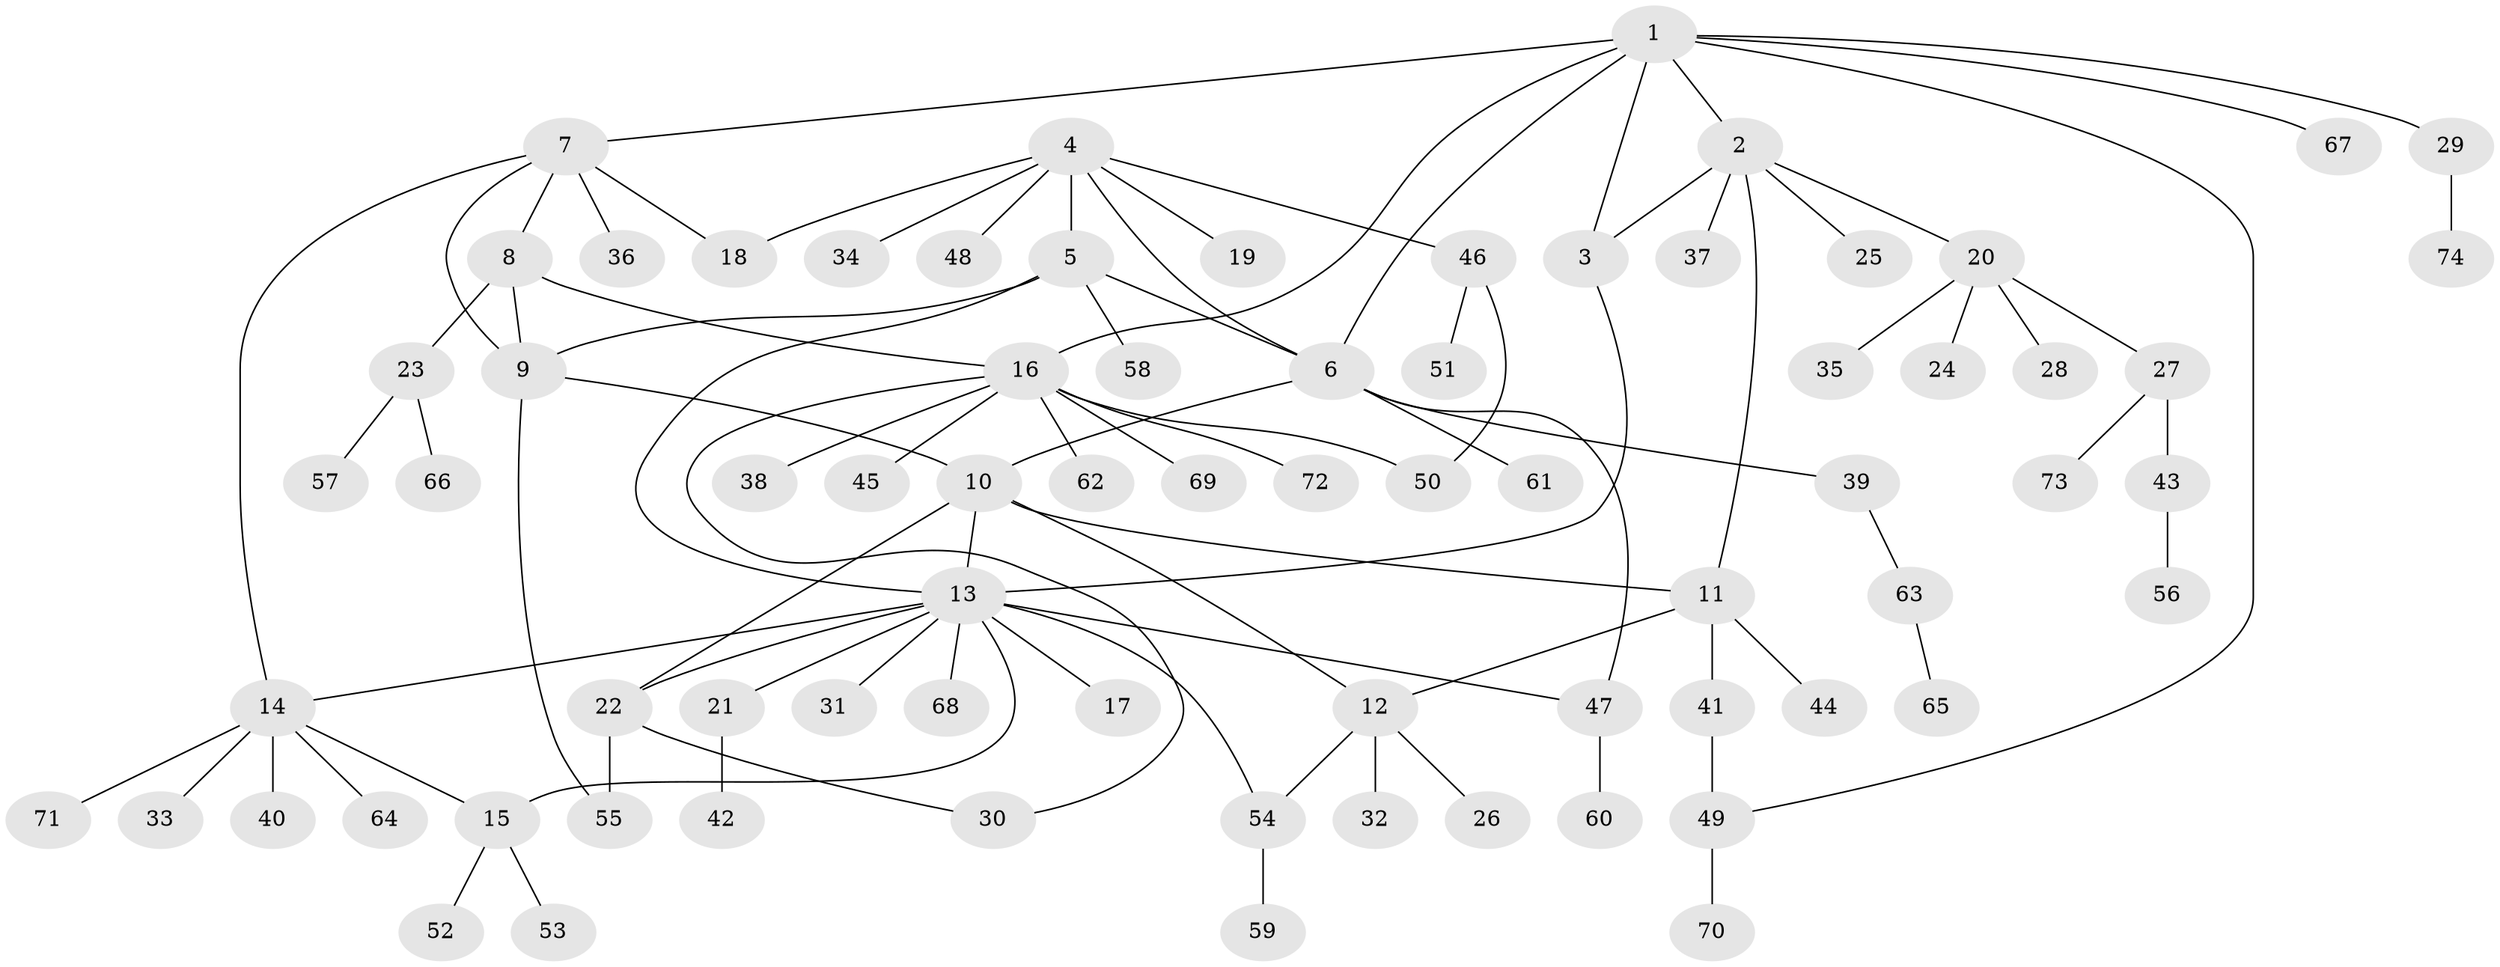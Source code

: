 // Generated by graph-tools (version 1.1) at 2025/02/03/09/25 03:02:32]
// undirected, 74 vertices, 93 edges
graph export_dot {
graph [start="1"]
  node [color=gray90,style=filled];
  1;
  2;
  3;
  4;
  5;
  6;
  7;
  8;
  9;
  10;
  11;
  12;
  13;
  14;
  15;
  16;
  17;
  18;
  19;
  20;
  21;
  22;
  23;
  24;
  25;
  26;
  27;
  28;
  29;
  30;
  31;
  32;
  33;
  34;
  35;
  36;
  37;
  38;
  39;
  40;
  41;
  42;
  43;
  44;
  45;
  46;
  47;
  48;
  49;
  50;
  51;
  52;
  53;
  54;
  55;
  56;
  57;
  58;
  59;
  60;
  61;
  62;
  63;
  64;
  65;
  66;
  67;
  68;
  69;
  70;
  71;
  72;
  73;
  74;
  1 -- 2;
  1 -- 3;
  1 -- 6;
  1 -- 7;
  1 -- 16;
  1 -- 29;
  1 -- 49;
  1 -- 67;
  2 -- 3;
  2 -- 11;
  2 -- 20;
  2 -- 25;
  2 -- 37;
  3 -- 13;
  4 -- 5;
  4 -- 6;
  4 -- 18;
  4 -- 19;
  4 -- 34;
  4 -- 46;
  4 -- 48;
  5 -- 6;
  5 -- 9;
  5 -- 13;
  5 -- 58;
  6 -- 10;
  6 -- 39;
  6 -- 47;
  6 -- 61;
  7 -- 8;
  7 -- 9;
  7 -- 14;
  7 -- 18;
  7 -- 36;
  8 -- 9;
  8 -- 16;
  8 -- 23;
  9 -- 10;
  9 -- 55;
  10 -- 11;
  10 -- 12;
  10 -- 13;
  10 -- 22;
  11 -- 12;
  11 -- 41;
  11 -- 44;
  12 -- 26;
  12 -- 32;
  12 -- 54;
  13 -- 14;
  13 -- 15;
  13 -- 17;
  13 -- 21;
  13 -- 22;
  13 -- 31;
  13 -- 47;
  13 -- 54;
  13 -- 68;
  14 -- 15;
  14 -- 33;
  14 -- 40;
  14 -- 64;
  14 -- 71;
  15 -- 52;
  15 -- 53;
  16 -- 30;
  16 -- 38;
  16 -- 45;
  16 -- 50;
  16 -- 62;
  16 -- 69;
  16 -- 72;
  20 -- 24;
  20 -- 27;
  20 -- 28;
  20 -- 35;
  21 -- 42;
  22 -- 30;
  22 -- 55;
  23 -- 57;
  23 -- 66;
  27 -- 43;
  27 -- 73;
  29 -- 74;
  39 -- 63;
  41 -- 49;
  43 -- 56;
  46 -- 50;
  46 -- 51;
  47 -- 60;
  49 -- 70;
  54 -- 59;
  63 -- 65;
}
